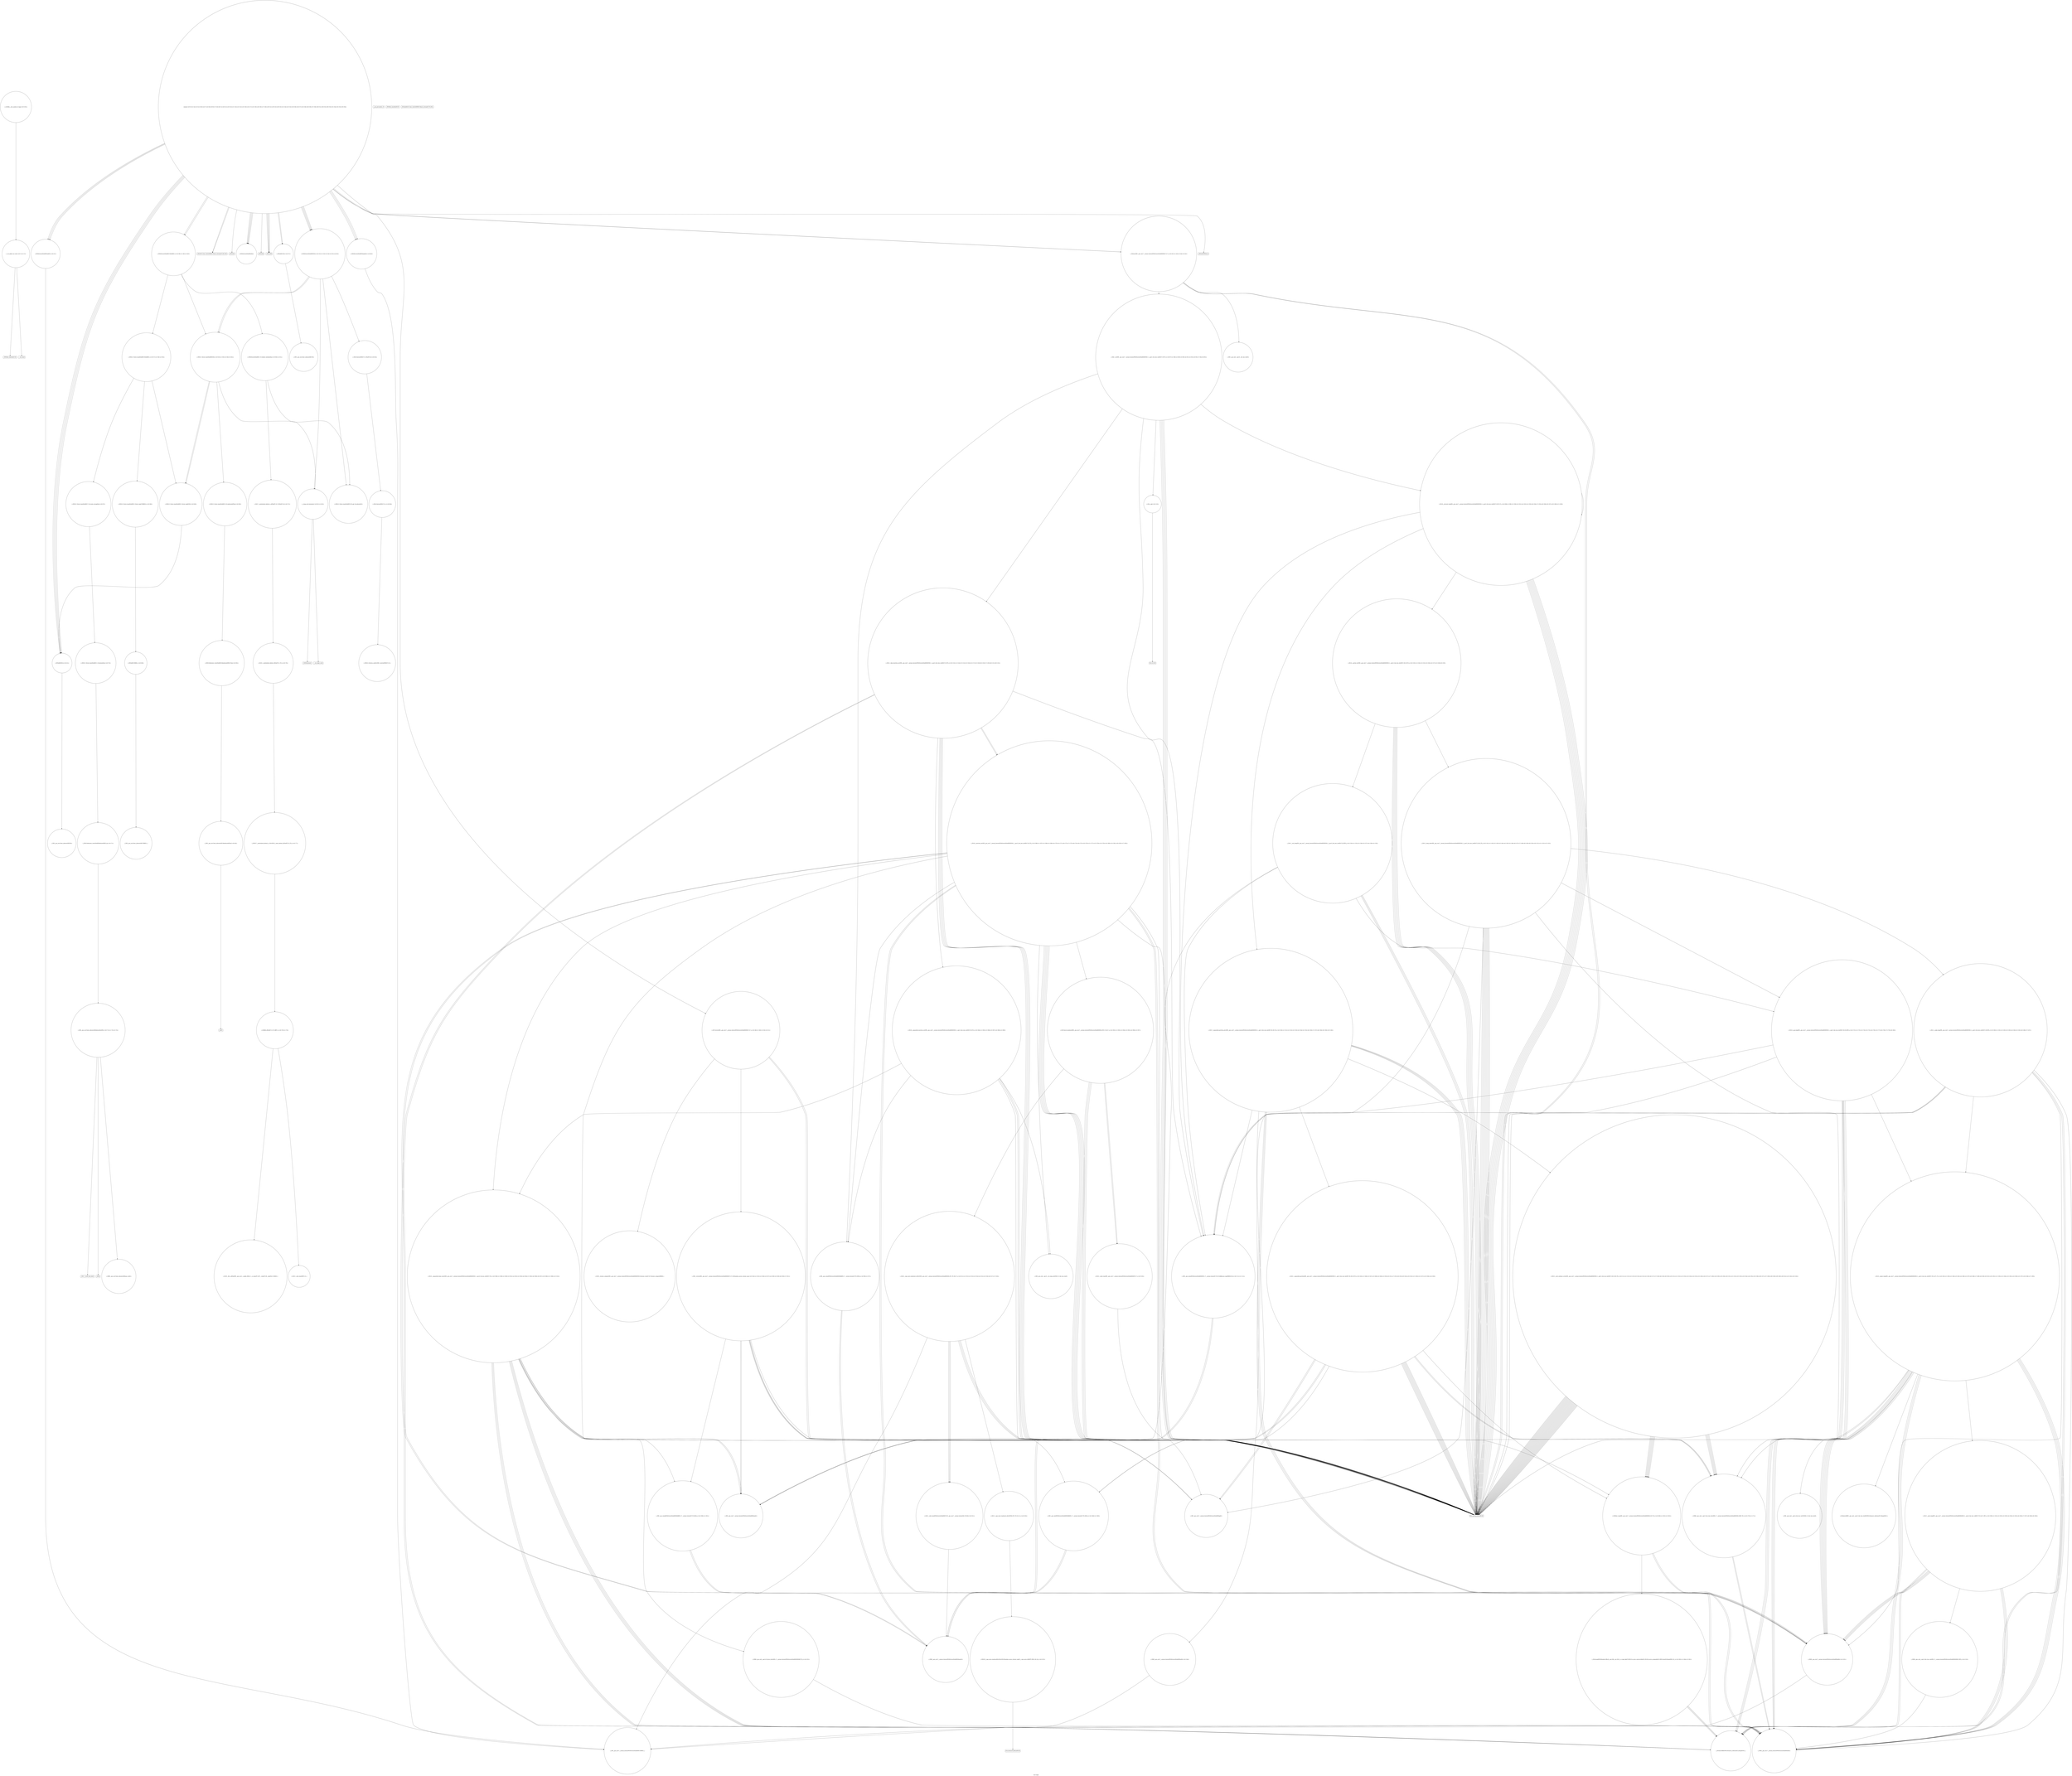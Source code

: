 digraph "Call Graph" {
	label="Call Graph";

	Node0x560e01a22600 [shape=record,shape=circle,label="{__cxx_global_var_init|{<s0>1|<s1>2}}"];
	Node0x560e01a22600:s0 -> Node0x560e01a22680[color=black];
	Node0x560e01a22600:s1 -> Node0x560e01d1aa40[color=black];
	Node0x560e01d1e5e0 [shape=record,shape=circle,label="{_ZN9__gnu_cxxeqIPiSt6vectorIiSaIiEEEEbRKNS_17__normal_iteratorIT_T0_EESA_|{<s0>290|<s1>291}}"];
	Node0x560e01d1e5e0:s0 -> Node0x560e01d1d860[color=black];
	Node0x560e01d1e5e0:s1 -> Node0x560e01d1d860[color=black];
	Node0x560e01d1ac40 [shape=record,shape=circle,label="{_ZNSt6vectorIiSaIiEEC2EmRKS0_|{<s0>38|<s1>39|<s2>40}}"];
	Node0x560e01d1ac40:s0 -> Node0x560e01d1b440[color=black];
	Node0x560e01d1ac40:s1 -> Node0x560e01d1b4c0[color=black];
	Node0x560e01d1ac40:s2 -> Node0x560e01d1b540[color=black];
	Node0x560e01d1c140 [shape=record,shape=circle,label="{_ZSt12__niter_baseIPiSt6vectorIiSaIiEEET_N9__gnu_cxx17__normal_iteratorIS4_T0_EE|{<s0>321}}"];
	Node0x560e01d1c140:s0 -> Node0x560e01d1d860[color=black];
	Node0x560e01d1afc0 [shape=record,shape=circle,label="{_ZSt7reverseIN9__gnu_cxx17__normal_iteratorIPiSt6vectorIiSaIiEEEEEvT_S7_|{<s0>48|<s1>49|<s2>50|<s3>51}}"];
	Node0x560e01d1afc0:s0 -> Node0x560e01d1d4e0[color=black];
	Node0x560e01d1afc0:s1 -> Node0x560e01d1d4e0[color=black];
	Node0x560e01d1afc0:s2 -> Node0x560e01d1c3c0[color=black];
	Node0x560e01d1afc0:s3 -> Node0x560e01d1c340[color=black];
	Node0x560e01d1b340 [shape=record,shape=circle,label="{_ZN9__gnu_cxx13new_allocatorIiEC2Ev}"];
	Node0x560e01d1b6c0 [shape=record,shape=circle,label="{_ZNSt12_Vector_baseIiSaIiEE12_Vector_implD2Ev|{<s0>68}}"];
	Node0x560e01d1b6c0:s0 -> Node0x560e01d1ad40[color=black];
	Node0x560e01d1ba40 [shape=record,shape=Mrecord,label="{_ZSt17__throw_bad_allocv}"];
	Node0x560e01d1bdc0 [shape=record,shape=circle,label="{_ZSt10__fill_n_aIPimiEN9__gnu_cxx11__enable_ifIXsr11__is_scalarIT1_EE7__valueET_E6__typeES4_T0_RKS3_}"];
	Node0x560e01d1d160 [shape=record,shape=circle,label="{_ZN9__gnu_cxx13new_allocatorIiE10deallocateEPim|{<s0>84}}"];
	Node0x560e01d1d160:s0 -> Node0x560e01d1d1e0[color=black];
	Node0x560e01d1d4e0 [shape=record,shape=Mrecord,label="{llvm.memcpy.p0i8.p0i8.i64}"];
	Node0x560e01d1d860 [shape=record,shape=circle,label="{_ZNK9__gnu_cxx17__normal_iteratorIPiSt6vectorIiSaIiEEE4baseEv}"];
	Node0x560e01d1dbe0 [shape=record,shape=circle,label="{_ZNK9__gnu_cxx5__ops15_Iter_less_iterclINS_17__normal_iteratorIPiSt6vectorIiSaIiEEEES8_EEbT_T0_|{<s0>170|<s1>171}}"];
	Node0x560e01d1dbe0:s0 -> Node0x560e01d1de60[color=black];
	Node0x560e01d1dbe0:s1 -> Node0x560e01d1de60[color=black];
	Node0x560e01d1df60 [shape=record,shape=circle,label="{_ZSt4moveIRN9__gnu_cxx5__ops15_Iter_less_iterEEONSt16remove_referenceIT_E4typeEOS5_}"];
	Node0x560e01d1e2e0 [shape=record,shape=circle,label="{_ZSt21__unguarded_partitionIN9__gnu_cxx17__normal_iteratorIPiSt6vectorIiSaIiEEEENS0_5__ops15_Iter_less_iterEET_S9_S9_S9_T0_|{<s0>245|<s1>246|<s2>247|<s3>248|<s4>249|<s5>250|<s6>251|<s7>252|<s8>253|<s9>254|<s10>255|<s11>256|<s12>257|<s13>258|<s14>259}}"];
	Node0x560e01d1e2e0:s0 -> Node0x560e01d1d4e0[color=black];
	Node0x560e01d1e2e0:s1 -> Node0x560e01d1d4e0[color=black];
	Node0x560e01d1e2e0:s2 -> Node0x560e01d1dbe0[color=black];
	Node0x560e01d1e2e0:s3 -> Node0x560e01d1dce0[color=black];
	Node0x560e01d1e2e0:s4 -> Node0x560e01d1e160[color=black];
	Node0x560e01d1e2e0:s5 -> Node0x560e01d1d4e0[color=black];
	Node0x560e01d1e2e0:s6 -> Node0x560e01d1d4e0[color=black];
	Node0x560e01d1e2e0:s7 -> Node0x560e01d1dbe0[color=black];
	Node0x560e01d1e2e0:s8 -> Node0x560e01d1e160[color=black];
	Node0x560e01d1e2e0:s9 -> Node0x560e01d1db60[color=black];
	Node0x560e01d1e2e0:s10 -> Node0x560e01d1d4e0[color=black];
	Node0x560e01d1e2e0:s11 -> Node0x560e01d1d4e0[color=black];
	Node0x560e01d1e2e0:s12 -> Node0x560e01d1d4e0[color=black];
	Node0x560e01d1e2e0:s13 -> Node0x560e01d1e360[color=black];
	Node0x560e01d1e2e0:s14 -> Node0x560e01d1dce0[color=black];
	Node0x560e01a22680 [shape=record,shape=Mrecord,label="{_ZNSt8ios_base4InitC1Ev}"];
	Node0x560e01d1e660 [shape=record,shape=circle,label="{_ZSt13move_backwardIN9__gnu_cxx17__normal_iteratorIPiSt6vectorIiSaIiEEEES6_ET0_T_S8_S7_|{<s0>292|<s1>293|<s2>294|<s3>295|<s4>296|<s5>297}}"];
	Node0x560e01d1e660:s0 -> Node0x560e01d1d4e0[color=black];
	Node0x560e01d1e660:s1 -> Node0x560e01d1e860[color=black];
	Node0x560e01d1e660:s2 -> Node0x560e01d1d4e0[color=black];
	Node0x560e01d1e660:s3 -> Node0x560e01d1e860[color=black];
	Node0x560e01d1e660:s4 -> Node0x560e01d1d4e0[color=black];
	Node0x560e01d1e660:s5 -> Node0x560e01d1e7e0[color=black];
	Node0x560e01d1acc0 [shape=record,shape=Mrecord,label="{__gxx_personality_v0}"];
	Node0x560e01d1c1c0 [shape=record,shape=circle,label="{_ZNSt20__copy_move_backwardILb1ELb1ESt26random_access_iterator_tagE13__copy_move_bIiEEPT_PKS3_S6_S4_|{<s0>322}}"];
	Node0x560e01d1c1c0:s0 -> Node0x560e01d1c240[color=black];
	Node0x560e01d1b040 [shape=record,shape=Mrecord,label="{_ZStlsISt11char_traitsIcEERSt13basic_ostreamIcT_ES5_PKc}"];
	Node0x560e01d1b3c0 [shape=record,shape=circle,label="{_ZN9__gnu_cxx13new_allocatorIiED2Ev}"];
	Node0x560e01d1b740 [shape=record,shape=circle,label="{_ZNSaIiEC2ERKS_|{<s0>69}}"];
	Node0x560e01d1b740:s0 -> Node0x560e01d1b7c0[color=black];
	Node0x560e01d1bac0 [shape=record,shape=Mrecord,label="{_Znwm}"];
	Node0x560e01d1be40 [shape=record,shape=circle,label="{_ZSt12__niter_baseIPiET_S1_}"];
	Node0x560e01d1d1e0 [shape=record,shape=Mrecord,label="{_ZdlPv}"];
	Node0x560e01d1d560 [shape=record,shape=circle,label="{_ZN9__gnu_cxx5__ops16__iter_less_iterEv}"];
	Node0x560e01d1d8e0 [shape=record,shape=circle,label="{_ZSt14__partial_sortIN9__gnu_cxx17__normal_iteratorIPiSt6vectorIiSaIiEEEENS0_5__ops15_Iter_less_iterEEvT_S9_S9_T0_|{<s0>123|<s1>124|<s2>125|<s3>126|<s4>127|<s5>128|<s6>129}}"];
	Node0x560e01d1d8e0:s0 -> Node0x560e01d1d4e0[color=black];
	Node0x560e01d1d8e0:s1 -> Node0x560e01d1d4e0[color=black];
	Node0x560e01d1d8e0:s2 -> Node0x560e01d1d4e0[color=black];
	Node0x560e01d1d8e0:s3 -> Node0x560e01d1d9e0[color=black];
	Node0x560e01d1d8e0:s4 -> Node0x560e01d1d4e0[color=black];
	Node0x560e01d1d8e0:s5 -> Node0x560e01d1d4e0[color=black];
	Node0x560e01d1d8e0:s6 -> Node0x560e01d1da60[color=black];
	Node0x560e01d1dc60 [shape=record,shape=circle,label="{_ZSt10__pop_heapIN9__gnu_cxx17__normal_iteratorIPiSt6vectorIiSaIiEEEENS0_5__ops15_Iter_less_iterEEvT_S9_S9_RT0_|{<s0>172|<s1>173|<s2>174|<s3>175|<s4>176|<s5>177|<s6>178|<s7>179|<s8>180}}"];
	Node0x560e01d1dc60:s0 -> Node0x560e01d1de60[color=black];
	Node0x560e01d1dc60:s1 -> Node0x560e01d1dd60[color=black];
	Node0x560e01d1dc60:s2 -> Node0x560e01d1de60[color=black];
	Node0x560e01d1dc60:s3 -> Node0x560e01d1dd60[color=black];
	Node0x560e01d1dc60:s4 -> Node0x560e01d1de60[color=black];
	Node0x560e01d1dc60:s5 -> Node0x560e01d1d4e0[color=black];
	Node0x560e01d1dc60:s6 -> Node0x560e01d1d760[color=black];
	Node0x560e01d1dc60:s7 -> Node0x560e01d1dd60[color=black];
	Node0x560e01d1dc60:s8 -> Node0x560e01d1dee0[color=black];
	Node0x560e01d1dfe0 [shape=record,shape=circle,label="{_ZN9__gnu_cxx5__ops14_Iter_less_valC2ENS0_15_Iter_less_iterE}"];
	Node0x560e01d1e360 [shape=record,shape=circle,label="{_ZSt9iter_swapIN9__gnu_cxx17__normal_iteratorIPiSt6vectorIiSaIiEEEES6_EvT_T0_|{<s0>260|<s1>261|<s2>262}}"];
	Node0x560e01d1e360:s0 -> Node0x560e01d1de60[color=black];
	Node0x560e01d1e360:s1 -> Node0x560e01d1de60[color=black];
	Node0x560e01d1e360:s2 -> Node0x560e01d1e3e0[color=black];
	Node0x560e01d1a9c0 [shape=record,shape=Mrecord,label="{_ZNSt8ios_base4InitD1Ev}"];
	Node0x560e01d1e6e0 [shape=record,shape=circle,label="{_ZSt25__unguarded_linear_insertIN9__gnu_cxx17__normal_iteratorIPiSt6vectorIiSaIiEEEENS0_5__ops14_Val_less_iterEEvT_T0_|{<s0>298|<s1>299|<s2>300|<s3>301|<s4>302|<s5>303|<s6>304|<s7>305|<s8>306|<s9>307|<s10>308|<s11>309|<s12>310}}"];
	Node0x560e01d1e6e0:s0 -> Node0x560e01d1de60[color=black];
	Node0x560e01d1e6e0:s1 -> Node0x560e01d1dd60[color=black];
	Node0x560e01d1e6e0:s2 -> Node0x560e01d1d4e0[color=black];
	Node0x560e01d1e6e0:s3 -> Node0x560e01d1e160[color=black];
	Node0x560e01d1e6e0:s4 -> Node0x560e01d1d4e0[color=black];
	Node0x560e01d1e6e0:s5 -> Node0x560e01d1c2c0[color=black];
	Node0x560e01d1e6e0:s6 -> Node0x560e01d1de60[color=black];
	Node0x560e01d1e6e0:s7 -> Node0x560e01d1dd60[color=black];
	Node0x560e01d1e6e0:s8 -> Node0x560e01d1de60[color=black];
	Node0x560e01d1e6e0:s9 -> Node0x560e01d1d4e0[color=black];
	Node0x560e01d1e6e0:s10 -> Node0x560e01d1e160[color=black];
	Node0x560e01d1e6e0:s11 -> Node0x560e01d1dd60[color=black];
	Node0x560e01d1e6e0:s12 -> Node0x560e01d1de60[color=black];
	Node0x560e01d1ad40 [shape=record,shape=circle,label="{_ZNSaIiED2Ev|{<s0>41}}"];
	Node0x560e01d1ad40:s0 -> Node0x560e01d1b3c0[color=black];
	Node0x560e01d1c240 [shape=record,shape=Mrecord,label="{llvm.memmove.p0i8.p0i8.i64}"];
	Node0x560e01d1b0c0 [shape=record,shape=Mrecord,label="{_ZNSolsEi}"];
	Node0x560e01d1b440 [shape=record,shape=circle,label="{_ZNSt12_Vector_baseIiSaIiEEC2EmRKS0_|{<s0>57|<s1>58|<s2>59}}"];
	Node0x560e01d1b440:s0 -> Node0x560e01d1b5c0[color=black];
	Node0x560e01d1b440:s1 -> Node0x560e01d1b640[color=black];
	Node0x560e01d1b440:s2 -> Node0x560e01d1b6c0[color=black];
	Node0x560e01d1b7c0 [shape=record,shape=circle,label="{_ZN9__gnu_cxx13new_allocatorIiEC2ERKS1_}"];
	Node0x560e01d1bb40 [shape=record,shape=circle,label="{_ZSt27__uninitialized_default_n_aIPimiET_S1_T0_RSaIT1_E|{<s0>75}}"];
	Node0x560e01d1bb40:s0 -> Node0x560e01d1bc40[color=black];
	Node0x560e01d1bec0 [shape=record,shape=circle,label="{_ZNSt12_Vector_baseIiSaIiEE13_M_deallocateEPim|{<s0>80}}"];
	Node0x560e01d1bec0:s0 -> Node0x560e01d1d0e0[color=black];
	Node0x560e01d1d260 [shape=record,shape=circle,label="{_ZSt8_DestroyIPiiEvT_S1_RSaIT0_E|{<s0>85}}"];
	Node0x560e01d1d260:s0 -> Node0x560e01d1d2e0[color=black];
	Node0x560e01d1d5e0 [shape=record,shape=circle,label="{_ZN9__gnu_cxxneIPiSt6vectorIiSaIiEEEEbRKNS_17__normal_iteratorIT_T0_EESA_|{<s0>96|<s1>97}}"];
	Node0x560e01d1d5e0:s0 -> Node0x560e01d1d860[color=black];
	Node0x560e01d1d5e0:s1 -> Node0x560e01d1d860[color=black];
	Node0x560e01d1d960 [shape=record,shape=circle,label="{_ZSt27__unguarded_partition_pivotIN9__gnu_cxx17__normal_iteratorIPiSt6vectorIiSaIiEEEENS0_5__ops15_Iter_less_iterEET_S9_S9_T0_|{<s0>130|<s1>131|<s2>132|<s3>133|<s4>134|<s5>135|<s6>136|<s7>137|<s8>138|<s9>139|<s10>140}}"];
	Node0x560e01d1d960:s0 -> Node0x560e01d1d760[color=black];
	Node0x560e01d1d960:s1 -> Node0x560e01d1dde0[color=black];
	Node0x560e01d1d960:s2 -> Node0x560e01d1d4e0[color=black];
	Node0x560e01d1d960:s3 -> Node0x560e01d1dde0[color=black];
	Node0x560e01d1d960:s4 -> Node0x560e01d1d4e0[color=black];
	Node0x560e01d1d960:s5 -> Node0x560e01d1e260[color=black];
	Node0x560e01d1d960:s6 -> Node0x560e01d1e1e0[color=black];
	Node0x560e01d1d960:s7 -> Node0x560e01d1dde0[color=black];
	Node0x560e01d1d960:s8 -> Node0x560e01d1d4e0[color=black];
	Node0x560e01d1d960:s9 -> Node0x560e01d1d4e0[color=black];
	Node0x560e01d1d960:s10 -> Node0x560e01d1e2e0[color=black];
	Node0x560e01d1dce0 [shape=record,shape=circle,label="{_ZN9__gnu_cxx17__normal_iteratorIPiSt6vectorIiSaIiEEEppEv}"];
	Node0x560e01d1e060 [shape=record,shape=circle,label="{_ZSt11__push_heapIN9__gnu_cxx17__normal_iteratorIPiSt6vectorIiSaIiEEEEliNS0_5__ops14_Iter_less_valEEvT_T0_SA_T1_RT2_|{<s0>200|<s1>201|<s2>202|<s3>203|<s4>204|<s5>205|<s6>206|<s7>207|<s8>208|<s9>209}}"];
	Node0x560e01d1e060:s0 -> Node0x560e01d1dde0[color=black];
	Node0x560e01d1e060:s1 -> Node0x560e01d1e0e0[color=black];
	Node0x560e01d1e060:s2 -> Node0x560e01d1dde0[color=black];
	Node0x560e01d1e060:s3 -> Node0x560e01d1de60[color=black];
	Node0x560e01d1e060:s4 -> Node0x560e01d1dd60[color=black];
	Node0x560e01d1e060:s5 -> Node0x560e01d1dde0[color=black];
	Node0x560e01d1e060:s6 -> Node0x560e01d1de60[color=black];
	Node0x560e01d1e060:s7 -> Node0x560e01d1dd60[color=black];
	Node0x560e01d1e060:s8 -> Node0x560e01d1dde0[color=black];
	Node0x560e01d1e060:s9 -> Node0x560e01d1de60[color=black];
	Node0x560e01d1e3e0 [shape=record,shape=circle,label="{_ZSt4swapIiENSt9enable_ifIXsr6__and_ISt6__not_ISt15__is_tuple_likeIT_EESt21is_move_constructibleIS3_ESt18is_move_assignableIS3_EEE5valueEvE4typeERS3_SC_|{<s0>263|<s1>264|<s2>265}}"];
	Node0x560e01d1e3e0:s0 -> Node0x560e01d1dd60[color=black];
	Node0x560e01d1e3e0:s1 -> Node0x560e01d1dd60[color=black];
	Node0x560e01d1e3e0:s2 -> Node0x560e01d1dd60[color=black];
	Node0x560e01d1aa40 [shape=record,shape=Mrecord,label="{__cxa_atexit}"];
	Node0x560e01d1e760 [shape=record,shape=circle,label="{_ZN9__gnu_cxx5__ops15__val_comp_iterENS0_15_Iter_less_iterE}"];
	Node0x560e01d1adc0 [shape=record,shape=circle,label="{_ZNSt6vectorIiSaIiEEixEm}"];
	Node0x560e01d1c2c0 [shape=record,shape=circle,label="{_ZNK9__gnu_cxx5__ops14_Val_less_iterclIiNS_17__normal_iteratorIPiSt6vectorIiSaIiEEEEEEbRT_T0_|{<s0>323}}"];
	Node0x560e01d1c2c0:s0 -> Node0x560e01d1de60[color=black];
	Node0x560e01d1b140 [shape=record,shape=Mrecord,label="{_ZNSolsEx}"];
	Node0x560e01d1b4c0 [shape=record,shape=circle,label="{_ZNSt6vectorIiSaIiEE21_M_default_initializeEm|{<s0>60|<s1>61}}"];
	Node0x560e01d1b4c0:s0 -> Node0x560e01d1bbc0[color=black];
	Node0x560e01d1b4c0:s1 -> Node0x560e01d1bb40[color=black];
	Node0x560e01d1b840 [shape=record,shape=circle,label="{_ZNSt12_Vector_baseIiSaIiEE11_M_allocateEm|{<s0>70}}"];
	Node0x560e01d1b840:s0 -> Node0x560e01d1b8c0[color=black];
	Node0x560e01d1bbc0 [shape=record,shape=circle,label="{_ZNSt12_Vector_baseIiSaIiEE19_M_get_Tp_allocatorEv}"];
	Node0x560e01d1bf40 [shape=record,shape=circle,label="{__clang_call_terminate|{<s0>81|<s1>82}}"];
	Node0x560e01d1bf40:s0 -> Node0x560e01d1bfc0[color=black];
	Node0x560e01d1bf40:s1 -> Node0x560e01d1c040[color=black];
	Node0x560e01d1d2e0 [shape=record,shape=circle,label="{_ZSt8_DestroyIPiEvT_S1_|{<s0>86}}"];
	Node0x560e01d1d2e0:s0 -> Node0x560e01d1d360[color=black];
	Node0x560e01d1d660 [shape=record,shape=circle,label="{_ZSt16__introsort_loopIN9__gnu_cxx17__normal_iteratorIPiSt6vectorIiSaIiEEEElNS0_5__ops15_Iter_less_iterEEvT_S9_T0_T1_|{<s0>98|<s1>99|<s2>100|<s3>101|<s4>102|<s5>103|<s6>104|<s7>105|<s8>106|<s9>107|<s10>108|<s11>109}}"];
	Node0x560e01d1d660:s0 -> Node0x560e01d1d760[color=black];
	Node0x560e01d1d660:s1 -> Node0x560e01d1d4e0[color=black];
	Node0x560e01d1d660:s2 -> Node0x560e01d1d4e0[color=black];
	Node0x560e01d1d660:s3 -> Node0x560e01d1d4e0[color=black];
	Node0x560e01d1d660:s4 -> Node0x560e01d1d8e0[color=black];
	Node0x560e01d1d660:s5 -> Node0x560e01d1d4e0[color=black];
	Node0x560e01d1d660:s6 -> Node0x560e01d1d4e0[color=black];
	Node0x560e01d1d660:s7 -> Node0x560e01d1d960[color=black];
	Node0x560e01d1d660:s8 -> Node0x560e01d1d4e0[color=black];
	Node0x560e01d1d660:s9 -> Node0x560e01d1d4e0[color=black];
	Node0x560e01d1d660:s10 -> Node0x560e01d1d660[color=black];
	Node0x560e01d1d660:s11 -> Node0x560e01d1d4e0[color=black];
	Node0x560e01d1d9e0 [shape=record,shape=circle,label="{_ZSt13__heap_selectIN9__gnu_cxx17__normal_iteratorIPiSt6vectorIiSaIiEEEENS0_5__ops15_Iter_less_iterEEvT_S9_S9_T0_|{<s0>141|<s1>142|<s2>143|<s3>144|<s4>145|<s5>146|<s6>147|<s7>148|<s8>149|<s9>150|<s10>151|<s11>152|<s12>153}}"];
	Node0x560e01d1d9e0:s0 -> Node0x560e01d1d4e0[color=black];
	Node0x560e01d1d9e0:s1 -> Node0x560e01d1d4e0[color=black];
	Node0x560e01d1d9e0:s2 -> Node0x560e01d1dae0[color=black];
	Node0x560e01d1d9e0:s3 -> Node0x560e01d1d4e0[color=black];
	Node0x560e01d1d9e0:s4 -> Node0x560e01d1db60[color=black];
	Node0x560e01d1d9e0:s5 -> Node0x560e01d1d4e0[color=black];
	Node0x560e01d1d9e0:s6 -> Node0x560e01d1d4e0[color=black];
	Node0x560e01d1d9e0:s7 -> Node0x560e01d1dbe0[color=black];
	Node0x560e01d1d9e0:s8 -> Node0x560e01d1d4e0[color=black];
	Node0x560e01d1d9e0:s9 -> Node0x560e01d1d4e0[color=black];
	Node0x560e01d1d9e0:s10 -> Node0x560e01d1d4e0[color=black];
	Node0x560e01d1d9e0:s11 -> Node0x560e01d1dc60[color=black];
	Node0x560e01d1d9e0:s12 -> Node0x560e01d1dce0[color=black];
	Node0x560e01d1dd60 [shape=record,shape=circle,label="{_ZSt4moveIRiEONSt16remove_referenceIT_E4typeEOS2_}"];
	Node0x560e01d1e0e0 [shape=record,shape=circle,label="{_ZNK9__gnu_cxx5__ops14_Iter_less_valclINS_17__normal_iteratorIPiSt6vectorIiSaIiEEEEiEEbT_RT0_|{<s0>210}}"];
	Node0x560e01d1e0e0:s0 -> Node0x560e01d1de60[color=black];
	Node0x560e01d1e460 [shape=record,shape=Mrecord,label="{llvm.ctlz.i64}"];
	Node0x560e01d1aac0 [shape=record,shape=circle,label="{main|{<s0>3|<s1>4|<s2>5|<s3>6|<s4>7|<s5>8|<s6>9|<s7>10|<s8>11|<s9>12|<s10>13|<s11>14|<s12>15|<s13>16|<s14>17|<s15>18|<s16>19|<s17>20|<s18>21|<s19>22|<s20>23|<s21>24|<s22>25|<s23>26|<s24>27|<s25>28|<s26>29|<s27>30|<s28>31|<s29>32|<s30>33|<s31>34|<s32>35|<s33>36}}"];
	Node0x560e01d1aac0:s0 -> Node0x560e01d1ab40[color=black];
	Node0x560e01d1aac0:s1 -> Node0x560e01d1ab40[color=black];
	Node0x560e01d1aac0:s2 -> Node0x560e01d1abc0[color=black];
	Node0x560e01d1aac0:s3 -> Node0x560e01d1ac40[color=black];
	Node0x560e01d1aac0:s4 -> Node0x560e01d1ad40[color=black];
	Node0x560e01d1aac0:s5 -> Node0x560e01d1abc0[color=black];
	Node0x560e01d1aac0:s6 -> Node0x560e01d1ac40[color=black];
	Node0x560e01d1aac0:s7 -> Node0x560e01d1ad40[color=black];
	Node0x560e01d1aac0:s8 -> Node0x560e01d1adc0[color=black];
	Node0x560e01d1aac0:s9 -> Node0x560e01d1ab40[color=black];
	Node0x560e01d1aac0:s10 -> Node0x560e01d1ad40[color=black];
	Node0x560e01d1aac0:s11 -> Node0x560e01d1ad40[color=black];
	Node0x560e01d1aac0:s12 -> Node0x560e01d1b2c0[color=black];
	Node0x560e01d1aac0:s13 -> Node0x560e01d1adc0[color=black];
	Node0x560e01d1aac0:s14 -> Node0x560e01d1ab40[color=black];
	Node0x560e01d1aac0:s15 -> Node0x560e01d1aec0[color=black];
	Node0x560e01d1aac0:s16 -> Node0x560e01d1af40[color=black];
	Node0x560e01d1aac0:s17 -> Node0x560e01d1ae40[color=black];
	Node0x560e01d1aac0:s18 -> Node0x560e01d1aec0[color=black];
	Node0x560e01d1aac0:s19 -> Node0x560e01d1af40[color=black];
	Node0x560e01d1aac0:s20 -> Node0x560e01d1ae40[color=black];
	Node0x560e01d1aac0:s21 -> Node0x560e01d1aec0[color=black];
	Node0x560e01d1aac0:s22 -> Node0x560e01d1af40[color=black];
	Node0x560e01d1aac0:s23 -> Node0x560e01d1afc0[color=black];
	Node0x560e01d1aac0:s24 -> Node0x560e01d1adc0[color=black];
	Node0x560e01d1aac0:s25 -> Node0x560e01d1adc0[color=black];
	Node0x560e01d1aac0:s26 -> Node0x560e01d1b040[color=black];
	Node0x560e01d1aac0:s27 -> Node0x560e01d1b0c0[color=black];
	Node0x560e01d1aac0:s28 -> Node0x560e01d1b040[color=black];
	Node0x560e01d1aac0:s29 -> Node0x560e01d1b140[color=black];
	Node0x560e01d1aac0:s30 -> Node0x560e01d1b1c0[color=black];
	Node0x560e01d1aac0:s31 -> Node0x560e01d1b2c0[color=black];
	Node0x560e01d1aac0:s32 -> Node0x560e01d1b2c0[color=black];
	Node0x560e01d1aac0:s33 -> Node0x560e01d1b2c0[color=black];
	Node0x560e01d1e7e0 [shape=record,shape=circle,label="{_ZSt23__copy_move_backward_a2ILb1EN9__gnu_cxx17__normal_iteratorIPiSt6vectorIiSaIiEEEES6_ET1_T0_S8_S7_|{<s0>311|<s1>312|<s2>313|<s3>314|<s4>315|<s5>316|<s6>317|<s7>318}}"];
	Node0x560e01d1e7e0:s0 -> Node0x560e01d1d4e0[color=black];
	Node0x560e01d1e7e0:s1 -> Node0x560e01d1c140[color=black];
	Node0x560e01d1e7e0:s2 -> Node0x560e01d1d4e0[color=black];
	Node0x560e01d1e7e0:s3 -> Node0x560e01d1c140[color=black];
	Node0x560e01d1e7e0:s4 -> Node0x560e01d1d4e0[color=black];
	Node0x560e01d1e7e0:s5 -> Node0x560e01d1c140[color=black];
	Node0x560e01d1e7e0:s6 -> Node0x560e01d1c0c0[color=black];
	Node0x560e01d1e7e0:s7 -> Node0x560e01d1d3e0[color=black];
	Node0x560e01d1ae40 [shape=record,shape=circle,label="{_ZSt4sortIN9__gnu_cxx17__normal_iteratorIPiSt6vectorIiSaIiEEEEEvT_S7_|{<s0>42|<s1>43|<s2>44|<s3>45}}"];
	Node0x560e01d1ae40:s0 -> Node0x560e01d1d4e0[color=black];
	Node0x560e01d1ae40:s1 -> Node0x560e01d1d4e0[color=black];
	Node0x560e01d1ae40:s2 -> Node0x560e01d1d560[color=black];
	Node0x560e01d1ae40:s3 -> Node0x560e01d1d460[color=black];
	Node0x560e01d1c340 [shape=record,shape=circle,label="{_ZSt9__reverseIN9__gnu_cxx17__normal_iteratorIPiSt6vectorIiSaIiEEEEEvT_S7_St26random_access_iterator_tag|{<s0>324|<s1>325|<s2>326|<s3>327|<s4>328|<s5>329|<s6>330|<s7>331}}"];
	Node0x560e01d1c340:s0 -> Node0x560e01d1e5e0[color=black];
	Node0x560e01d1c340:s1 -> Node0x560e01d1e160[color=black];
	Node0x560e01d1c340:s2 -> Node0x560e01d1db60[color=black];
	Node0x560e01d1c340:s3 -> Node0x560e01d1d4e0[color=black];
	Node0x560e01d1c340:s4 -> Node0x560e01d1d4e0[color=black];
	Node0x560e01d1c340:s5 -> Node0x560e01d1e360[color=black];
	Node0x560e01d1c340:s6 -> Node0x560e01d1dce0[color=black];
	Node0x560e01d1c340:s7 -> Node0x560e01d1e160[color=black];
	Node0x560e01d1b1c0 [shape=record,shape=Mrecord,label="{_ZNSolsEPFRSoS_E}"];
	Node0x560e01d1b540 [shape=record,shape=circle,label="{_ZNSt12_Vector_baseIiSaIiEED2Ev|{<s0>62|<s1>63|<s2>64|<s3>65}}"];
	Node0x560e01d1b540:s0 -> Node0x560e01d1bec0[color=black];
	Node0x560e01d1b540:s1 -> Node0x560e01d1b6c0[color=black];
	Node0x560e01d1b540:s2 -> Node0x560e01d1b6c0[color=black];
	Node0x560e01d1b540:s3 -> Node0x560e01d1bf40[color=black];
	Node0x560e01d1b8c0 [shape=record,shape=circle,label="{_ZNSt16allocator_traitsISaIiEE8allocateERS0_m|{<s0>71}}"];
	Node0x560e01d1b8c0:s0 -> Node0x560e01d1b940[color=black];
	Node0x560e01d1bc40 [shape=record,shape=circle,label="{_ZSt25__uninitialized_default_nIPimET_S1_T0_|{<s0>76}}"];
	Node0x560e01d1bc40:s0 -> Node0x560e01d1bcc0[color=black];
	Node0x560e01d1bfc0 [shape=record,shape=Mrecord,label="{__cxa_begin_catch}"];
	Node0x560e01d1d360 [shape=record,shape=circle,label="{_ZNSt12_Destroy_auxILb1EE9__destroyIPiEEvT_S3_}"];
	Node0x560e01d1d6e0 [shape=record,shape=circle,label="{_ZSt4__lgl|{<s0>110}}"];
	Node0x560e01d1d6e0:s0 -> Node0x560e01d1e460[color=black];
	Node0x560e01d1da60 [shape=record,shape=circle,label="{_ZSt11__sort_heapIN9__gnu_cxx17__normal_iteratorIPiSt6vectorIiSaIiEEEENS0_5__ops15_Iter_less_iterEEvT_S9_RT0_|{<s0>154|<s1>155|<s2>156|<s3>157|<s4>158|<s5>159}}"];
	Node0x560e01d1da60:s0 -> Node0x560e01d1d760[color=black];
	Node0x560e01d1da60:s1 -> Node0x560e01d1e160[color=black];
	Node0x560e01d1da60:s2 -> Node0x560e01d1d4e0[color=black];
	Node0x560e01d1da60:s3 -> Node0x560e01d1d4e0[color=black];
	Node0x560e01d1da60:s4 -> Node0x560e01d1d4e0[color=black];
	Node0x560e01d1da60:s5 -> Node0x560e01d1dc60[color=black];
	Node0x560e01d1dde0 [shape=record,shape=circle,label="{_ZNK9__gnu_cxx17__normal_iteratorIPiSt6vectorIiSaIiEEEplEl|{<s0>181}}"];
	Node0x560e01d1dde0:s0 -> Node0x560e01d1d3e0[color=black];
	Node0x560e01d1e160 [shape=record,shape=circle,label="{_ZN9__gnu_cxx17__normal_iteratorIPiSt6vectorIiSaIiEEEmmEv}"];
	Node0x560e01d1e4e0 [shape=record,shape=circle,label="{_ZSt16__insertion_sortIN9__gnu_cxx17__normal_iteratorIPiSt6vectorIiSaIiEEEENS0_5__ops15_Iter_less_iterEEvT_S9_T0_|{<s0>266|<s1>267|<s2>268|<s3>269|<s4>270|<s5>271|<s6>272|<s7>273|<s8>274|<s9>275|<s10>276|<s11>277|<s12>278|<s13>279|<s14>280|<s15>281|<s16>282|<s17>283}}"];
	Node0x560e01d1e4e0:s0 -> Node0x560e01d1e5e0[color=black];
	Node0x560e01d1e4e0:s1 -> Node0x560e01d1dde0[color=black];
	Node0x560e01d1e4e0:s2 -> Node0x560e01d1d5e0[color=black];
	Node0x560e01d1e4e0:s3 -> Node0x560e01d1d4e0[color=black];
	Node0x560e01d1e4e0:s4 -> Node0x560e01d1d4e0[color=black];
	Node0x560e01d1e4e0:s5 -> Node0x560e01d1dbe0[color=black];
	Node0x560e01d1e4e0:s6 -> Node0x560e01d1de60[color=black];
	Node0x560e01d1e4e0:s7 -> Node0x560e01d1dd60[color=black];
	Node0x560e01d1e4e0:s8 -> Node0x560e01d1d4e0[color=black];
	Node0x560e01d1e4e0:s9 -> Node0x560e01d1d4e0[color=black];
	Node0x560e01d1e4e0:s10 -> Node0x560e01d1dde0[color=black];
	Node0x560e01d1e4e0:s11 -> Node0x560e01d1e660[color=black];
	Node0x560e01d1e4e0:s12 -> Node0x560e01d1dd60[color=black];
	Node0x560e01d1e4e0:s13 -> Node0x560e01d1de60[color=black];
	Node0x560e01d1e4e0:s14 -> Node0x560e01d1d4e0[color=black];
	Node0x560e01d1e4e0:s15 -> Node0x560e01d1e760[color=black];
	Node0x560e01d1e4e0:s16 -> Node0x560e01d1e6e0[color=black];
	Node0x560e01d1e4e0:s17 -> Node0x560e01d1dce0[color=black];
	Node0x560e01d1ab40 [shape=record,shape=Mrecord,label="{_ZNSirsERi}"];
	Node0x560e01d1e860 [shape=record,shape=circle,label="{_ZSt12__miter_baseIN9__gnu_cxx17__normal_iteratorIPiSt6vectorIiSaIiEEEEET_S7_|{<s0>319}}"];
	Node0x560e01d1e860:s0 -> Node0x560e01d1d4e0[color=black];
	Node0x560e01d1aec0 [shape=record,shape=circle,label="{_ZNSt6vectorIiSaIiEE5beginEv|{<s0>46}}"];
	Node0x560e01d1aec0:s0 -> Node0x560e01d1d3e0[color=black];
	Node0x560e01d1c3c0 [shape=record,shape=circle,label="{_ZSt19__iterator_categoryIN9__gnu_cxx17__normal_iteratorIPiSt6vectorIiSaIiEEEEENSt15iterator_traitsIT_E17iterator_categoryERKS8_}"];
	Node0x560e01d1b240 [shape=record,shape=Mrecord,label="{_ZSt4endlIcSt11char_traitsIcEERSt13basic_ostreamIT_T0_ES6_}"];
	Node0x560e01d1b5c0 [shape=record,shape=circle,label="{_ZNSt12_Vector_baseIiSaIiEE12_Vector_implC2ERKS0_|{<s0>66}}"];
	Node0x560e01d1b5c0:s0 -> Node0x560e01d1b740[color=black];
	Node0x560e01d1b940 [shape=record,shape=circle,label="{_ZN9__gnu_cxx13new_allocatorIiE8allocateEmPKv|{<s0>72|<s1>73|<s2>74}}"];
	Node0x560e01d1b940:s0 -> Node0x560e01d1b9c0[color=black];
	Node0x560e01d1b940:s1 -> Node0x560e01d1ba40[color=black];
	Node0x560e01d1b940:s2 -> Node0x560e01d1bac0[color=black];
	Node0x560e01d1bcc0 [shape=record,shape=circle,label="{_ZNSt27__uninitialized_default_n_1ILb1EE18__uninit_default_nIPimEET_S3_T0_|{<s0>77}}"];
	Node0x560e01d1bcc0:s0 -> Node0x560e01d1bd40[color=black];
	Node0x560e01d1c040 [shape=record,shape=Mrecord,label="{_ZSt9terminatev}"];
	Node0x560e01d1d3e0 [shape=record,shape=circle,label="{_ZN9__gnu_cxx17__normal_iteratorIPiSt6vectorIiSaIiEEEC2ERKS1_}"];
	Node0x560e01d1d760 [shape=record,shape=circle,label="{_ZN9__gnu_cxxmiIPiSt6vectorIiSaIiEEEENS_17__normal_iteratorIT_T0_E15difference_typeERKS8_SB_|{<s0>111|<s1>112}}"];
	Node0x560e01d1d760:s0 -> Node0x560e01d1d860[color=black];
	Node0x560e01d1d760:s1 -> Node0x560e01d1d860[color=black];
	Node0x560e01d1dae0 [shape=record,shape=circle,label="{_ZSt11__make_heapIN9__gnu_cxx17__normal_iteratorIPiSt6vectorIiSaIiEEEENS0_5__ops15_Iter_less_iterEEvT_S9_RT0_|{<s0>160|<s1>161|<s2>162|<s3>163|<s4>164|<s5>165|<s6>166|<s7>167}}"];
	Node0x560e01d1dae0:s0 -> Node0x560e01d1d760[color=black];
	Node0x560e01d1dae0:s1 -> Node0x560e01d1d760[color=black];
	Node0x560e01d1dae0:s2 -> Node0x560e01d1dde0[color=black];
	Node0x560e01d1dae0:s3 -> Node0x560e01d1de60[color=black];
	Node0x560e01d1dae0:s4 -> Node0x560e01d1dd60[color=black];
	Node0x560e01d1dae0:s5 -> Node0x560e01d1d4e0[color=black];
	Node0x560e01d1dae0:s6 -> Node0x560e01d1dd60[color=black];
	Node0x560e01d1dae0:s7 -> Node0x560e01d1dee0[color=black];
	Node0x560e01d1de60 [shape=record,shape=circle,label="{_ZNK9__gnu_cxx17__normal_iteratorIPiSt6vectorIiSaIiEEEdeEv}"];
	Node0x560e01d1e1e0 [shape=record,shape=circle,label="{_ZSt22__move_median_to_firstIN9__gnu_cxx17__normal_iteratorIPiSt6vectorIiSaIiEEEENS0_5__ops15_Iter_less_iterEEvT_S9_S9_S9_T0_|{<s0>211|<s1>212|<s2>213|<s3>214|<s4>215|<s5>216|<s6>217|<s7>218|<s8>219|<s9>220|<s10>221|<s11>222|<s12>223|<s13>224|<s14>225|<s15>226|<s16>227|<s17>228|<s18>229|<s19>230|<s20>231|<s21>232|<s22>233|<s23>234|<s24>235|<s25>236|<s26>237|<s27>238|<s28>239|<s29>240|<s30>241|<s31>242|<s32>243}}"];
	Node0x560e01d1e1e0:s0 -> Node0x560e01d1d4e0[color=black];
	Node0x560e01d1e1e0:s1 -> Node0x560e01d1d4e0[color=black];
	Node0x560e01d1e1e0:s2 -> Node0x560e01d1dbe0[color=black];
	Node0x560e01d1e1e0:s3 -> Node0x560e01d1d4e0[color=black];
	Node0x560e01d1e1e0:s4 -> Node0x560e01d1d4e0[color=black];
	Node0x560e01d1e1e0:s5 -> Node0x560e01d1dbe0[color=black];
	Node0x560e01d1e1e0:s6 -> Node0x560e01d1d4e0[color=black];
	Node0x560e01d1e1e0:s7 -> Node0x560e01d1d4e0[color=black];
	Node0x560e01d1e1e0:s8 -> Node0x560e01d1e360[color=black];
	Node0x560e01d1e1e0:s9 -> Node0x560e01d1d4e0[color=black];
	Node0x560e01d1e1e0:s10 -> Node0x560e01d1d4e0[color=black];
	Node0x560e01d1e1e0:s11 -> Node0x560e01d1dbe0[color=black];
	Node0x560e01d1e1e0:s12 -> Node0x560e01d1d4e0[color=black];
	Node0x560e01d1e1e0:s13 -> Node0x560e01d1d4e0[color=black];
	Node0x560e01d1e1e0:s14 -> Node0x560e01d1e360[color=black];
	Node0x560e01d1e1e0:s15 -> Node0x560e01d1d4e0[color=black];
	Node0x560e01d1e1e0:s16 -> Node0x560e01d1d4e0[color=black];
	Node0x560e01d1e1e0:s17 -> Node0x560e01d1e360[color=black];
	Node0x560e01d1e1e0:s18 -> Node0x560e01d1d4e0[color=black];
	Node0x560e01d1e1e0:s19 -> Node0x560e01d1d4e0[color=black];
	Node0x560e01d1e1e0:s20 -> Node0x560e01d1dbe0[color=black];
	Node0x560e01d1e1e0:s21 -> Node0x560e01d1d4e0[color=black];
	Node0x560e01d1e1e0:s22 -> Node0x560e01d1d4e0[color=black];
	Node0x560e01d1e1e0:s23 -> Node0x560e01d1e360[color=black];
	Node0x560e01d1e1e0:s24 -> Node0x560e01d1d4e0[color=black];
	Node0x560e01d1e1e0:s25 -> Node0x560e01d1d4e0[color=black];
	Node0x560e01d1e1e0:s26 -> Node0x560e01d1dbe0[color=black];
	Node0x560e01d1e1e0:s27 -> Node0x560e01d1d4e0[color=black];
	Node0x560e01d1e1e0:s28 -> Node0x560e01d1d4e0[color=black];
	Node0x560e01d1e1e0:s29 -> Node0x560e01d1e360[color=black];
	Node0x560e01d1e1e0:s30 -> Node0x560e01d1d4e0[color=black];
	Node0x560e01d1e1e0:s31 -> Node0x560e01d1d4e0[color=black];
	Node0x560e01d1e1e0:s32 -> Node0x560e01d1e360[color=black];
	Node0x560e01d1e560 [shape=record,shape=circle,label="{_ZSt26__unguarded_insertion_sortIN9__gnu_cxx17__normal_iteratorIPiSt6vectorIiSaIiEEEENS0_5__ops15_Iter_less_iterEEvT_S9_T0_|{<s0>284|<s1>285|<s2>286|<s3>287|<s4>288|<s5>289}}"];
	Node0x560e01d1e560:s0 -> Node0x560e01d1d4e0[color=black];
	Node0x560e01d1e560:s1 -> Node0x560e01d1d5e0[color=black];
	Node0x560e01d1e560:s2 -> Node0x560e01d1d4e0[color=black];
	Node0x560e01d1e560:s3 -> Node0x560e01d1e760[color=black];
	Node0x560e01d1e560:s4 -> Node0x560e01d1e6e0[color=black];
	Node0x560e01d1e560:s5 -> Node0x560e01d1dce0[color=black];
	Node0x560e01d1abc0 [shape=record,shape=circle,label="{_ZNSaIiEC2Ev|{<s0>37}}"];
	Node0x560e01d1abc0:s0 -> Node0x560e01d1b340[color=black];
	Node0x560e01d1c0c0 [shape=record,shape=circle,label="{_ZSt22__copy_move_backward_aILb1EPiS0_ET1_T0_S2_S1_|{<s0>320}}"];
	Node0x560e01d1c0c0:s0 -> Node0x560e01d1c1c0[color=black];
	Node0x560e01d1af40 [shape=record,shape=circle,label="{_ZNSt6vectorIiSaIiEE3endEv|{<s0>47}}"];
	Node0x560e01d1af40:s0 -> Node0x560e01d1d3e0[color=black];
	Node0x560e01d1c440 [shape=record,shape=circle,label="{_GLOBAL__sub_I_Jacek_0_0.cpp|{<s0>332}}"];
	Node0x560e01d1c440:s0 -> Node0x560e01a22600[color=black];
	Node0x560e01d1b2c0 [shape=record,shape=circle,label="{_ZNSt6vectorIiSaIiEED2Ev|{<s0>52|<s1>53|<s2>54|<s3>55|<s4>56}}"];
	Node0x560e01d1b2c0:s0 -> Node0x560e01d1bbc0[color=black];
	Node0x560e01d1b2c0:s1 -> Node0x560e01d1d260[color=black];
	Node0x560e01d1b2c0:s2 -> Node0x560e01d1b540[color=black];
	Node0x560e01d1b2c0:s3 -> Node0x560e01d1b540[color=black];
	Node0x560e01d1b2c0:s4 -> Node0x560e01d1bf40[color=black];
	Node0x560e01d1b640 [shape=record,shape=circle,label="{_ZNSt12_Vector_baseIiSaIiEE17_M_create_storageEm|{<s0>67}}"];
	Node0x560e01d1b640:s0 -> Node0x560e01d1b840[color=black];
	Node0x560e01d1b9c0 [shape=record,shape=circle,label="{_ZNK9__gnu_cxx13new_allocatorIiE8max_sizeEv}"];
	Node0x560e01d1bd40 [shape=record,shape=circle,label="{_ZSt6fill_nIPimiET_S1_T0_RKT1_|{<s0>78|<s1>79}}"];
	Node0x560e01d1bd40:s0 -> Node0x560e01d1be40[color=black];
	Node0x560e01d1bd40:s1 -> Node0x560e01d1bdc0[color=black];
	Node0x560e01d1d0e0 [shape=record,shape=circle,label="{_ZNSt16allocator_traitsISaIiEE10deallocateERS0_Pim|{<s0>83}}"];
	Node0x560e01d1d0e0:s0 -> Node0x560e01d1d160[color=black];
	Node0x560e01d1d460 [shape=record,shape=circle,label="{_ZSt6__sortIN9__gnu_cxx17__normal_iteratorIPiSt6vectorIiSaIiEEEENS0_5__ops15_Iter_less_iterEEvT_S9_T0_|{<s0>87|<s1>88|<s2>89|<s3>90|<s4>91|<s5>92|<s6>93|<s7>94|<s8>95}}"];
	Node0x560e01d1d460:s0 -> Node0x560e01d1d5e0[color=black];
	Node0x560e01d1d460:s1 -> Node0x560e01d1d4e0[color=black];
	Node0x560e01d1d460:s2 -> Node0x560e01d1d4e0[color=black];
	Node0x560e01d1d460:s3 -> Node0x560e01d1d760[color=black];
	Node0x560e01d1d460:s4 -> Node0x560e01d1d6e0[color=black];
	Node0x560e01d1d460:s5 -> Node0x560e01d1d660[color=black];
	Node0x560e01d1d460:s6 -> Node0x560e01d1d4e0[color=black];
	Node0x560e01d1d460:s7 -> Node0x560e01d1d4e0[color=black];
	Node0x560e01d1d460:s8 -> Node0x560e01d1d7e0[color=black];
	Node0x560e01d1d7e0 [shape=record,shape=circle,label="{_ZSt22__final_insertion_sortIN9__gnu_cxx17__normal_iteratorIPiSt6vectorIiSaIiEEEENS0_5__ops15_Iter_less_iterEEvT_S9_T0_|{<s0>113|<s1>114|<s2>115|<s3>116|<s4>117|<s5>118|<s6>119|<s7>120|<s8>121|<s9>122}}"];
	Node0x560e01d1d7e0:s0 -> Node0x560e01d1d760[color=black];
	Node0x560e01d1d7e0:s1 -> Node0x560e01d1d4e0[color=black];
	Node0x560e01d1d7e0:s2 -> Node0x560e01d1dde0[color=black];
	Node0x560e01d1d7e0:s3 -> Node0x560e01d1e4e0[color=black];
	Node0x560e01d1d7e0:s4 -> Node0x560e01d1dde0[color=black];
	Node0x560e01d1d7e0:s5 -> Node0x560e01d1d4e0[color=black];
	Node0x560e01d1d7e0:s6 -> Node0x560e01d1e560[color=black];
	Node0x560e01d1d7e0:s7 -> Node0x560e01d1d4e0[color=black];
	Node0x560e01d1d7e0:s8 -> Node0x560e01d1d4e0[color=black];
	Node0x560e01d1d7e0:s9 -> Node0x560e01d1e4e0[color=black];
	Node0x560e01d1db60 [shape=record,shape=circle,label="{_ZN9__gnu_cxxltIPiSt6vectorIiSaIiEEEEbRKNS_17__normal_iteratorIT_T0_EESA_|{<s0>168|<s1>169}}"];
	Node0x560e01d1db60:s0 -> Node0x560e01d1d860[color=black];
	Node0x560e01d1db60:s1 -> Node0x560e01d1d860[color=black];
	Node0x560e01d1dee0 [shape=record,shape=circle,label="{_ZSt13__adjust_heapIN9__gnu_cxx17__normal_iteratorIPiSt6vectorIiSaIiEEEEliNS0_5__ops15_Iter_less_iterEEvT_T0_SA_T1_T2_|{<s0>182|<s1>183|<s2>184|<s3>185|<s4>186|<s5>187|<s6>188|<s7>189|<s8>190|<s9>191|<s10>192|<s11>193|<s12>194|<s13>195|<s14>196|<s15>197|<s16>198|<s17>199}}"];
	Node0x560e01d1dee0:s0 -> Node0x560e01d1dde0[color=black];
	Node0x560e01d1dee0:s1 -> Node0x560e01d1dde0[color=black];
	Node0x560e01d1dee0:s2 -> Node0x560e01d1dbe0[color=black];
	Node0x560e01d1dee0:s3 -> Node0x560e01d1dde0[color=black];
	Node0x560e01d1dee0:s4 -> Node0x560e01d1de60[color=black];
	Node0x560e01d1dee0:s5 -> Node0x560e01d1dd60[color=black];
	Node0x560e01d1dee0:s6 -> Node0x560e01d1dde0[color=black];
	Node0x560e01d1dee0:s7 -> Node0x560e01d1de60[color=black];
	Node0x560e01d1dee0:s8 -> Node0x560e01d1dde0[color=black];
	Node0x560e01d1dee0:s9 -> Node0x560e01d1de60[color=black];
	Node0x560e01d1dee0:s10 -> Node0x560e01d1dd60[color=black];
	Node0x560e01d1dee0:s11 -> Node0x560e01d1dde0[color=black];
	Node0x560e01d1dee0:s12 -> Node0x560e01d1de60[color=black];
	Node0x560e01d1dee0:s13 -> Node0x560e01d1df60[color=black];
	Node0x560e01d1dee0:s14 -> Node0x560e01d1dfe0[color=black];
	Node0x560e01d1dee0:s15 -> Node0x560e01d1d4e0[color=black];
	Node0x560e01d1dee0:s16 -> Node0x560e01d1dd60[color=black];
	Node0x560e01d1dee0:s17 -> Node0x560e01d1e060[color=black];
	Node0x560e01d1e260 [shape=record,shape=circle,label="{_ZNK9__gnu_cxx17__normal_iteratorIPiSt6vectorIiSaIiEEEmiEl|{<s0>244}}"];
	Node0x560e01d1e260:s0 -> Node0x560e01d1d3e0[color=black];
}
